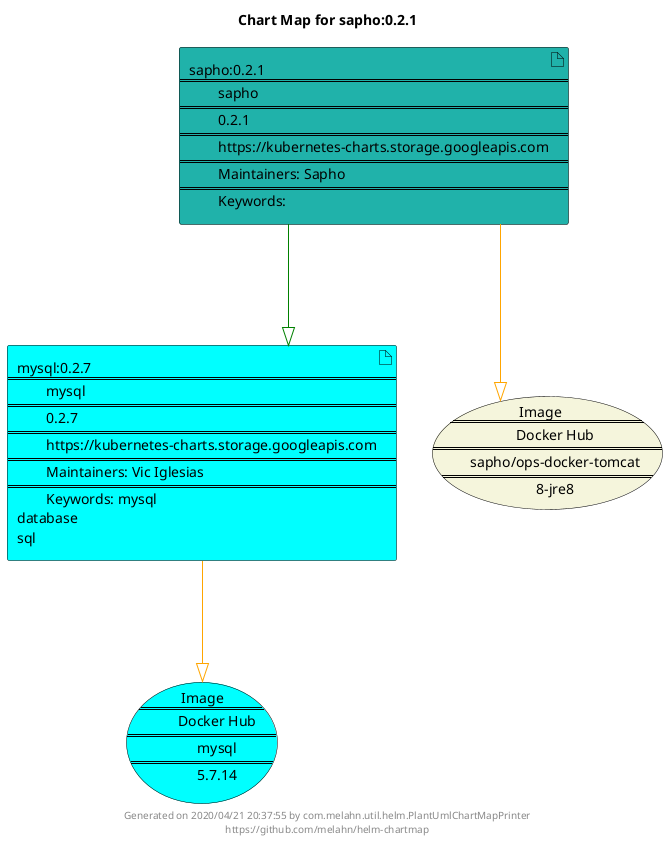 @startuml
skinparam linetype ortho
skinparam backgroundColor white
skinparam usecaseBorderColor black
skinparam usecaseArrowColor LightSlateGray
skinparam artifactBorderColor black
skinparam artifactArrowColor LightSlateGray

title Chart Map for sapho:0.2.1

'There are 2 referenced Helm Charts
artifact "mysql:0.2.7\n====\n\tmysql\n====\n\t0.2.7\n====\n\thttps://kubernetes-charts.storage.googleapis.com\n====\n\tMaintainers: Vic Iglesias\n====\n\tKeywords: mysql\ndatabase\nsql" as mysql_0_2_7 #Aqua
artifact "sapho:0.2.1\n====\n\tsapho\n====\n\t0.2.1\n====\n\thttps://kubernetes-charts.storage.googleapis.com\n====\n\tMaintainers: Sapho\n====\n\tKeywords: " as sapho_0_2_1 #LightSeaGreen

'There are 2 referenced Docker Images
usecase "Image\n====\n\tDocker Hub\n====\n\tmysql\n====\n\t5.7.14" as mysql_5_7_14 #Aqua
usecase "Image\n====\n\tDocker Hub\n====\n\tsapho/ops-docker-tomcat\n====\n\t8-jre8" as sapho_ops_docker_tomcat_8_jre8 #Beige

'Chart Dependencies
sapho_0_2_1--[#green]-|>mysql_0_2_7
mysql_0_2_7--[#orange]-|>mysql_5_7_14
sapho_0_2_1--[#orange]-|>sapho_ops_docker_tomcat_8_jre8

center footer Generated on 2020/04/21 20:37:55 by com.melahn.util.helm.PlantUmlChartMapPrinter\nhttps://github.com/melahn/helm-chartmap
@enduml
